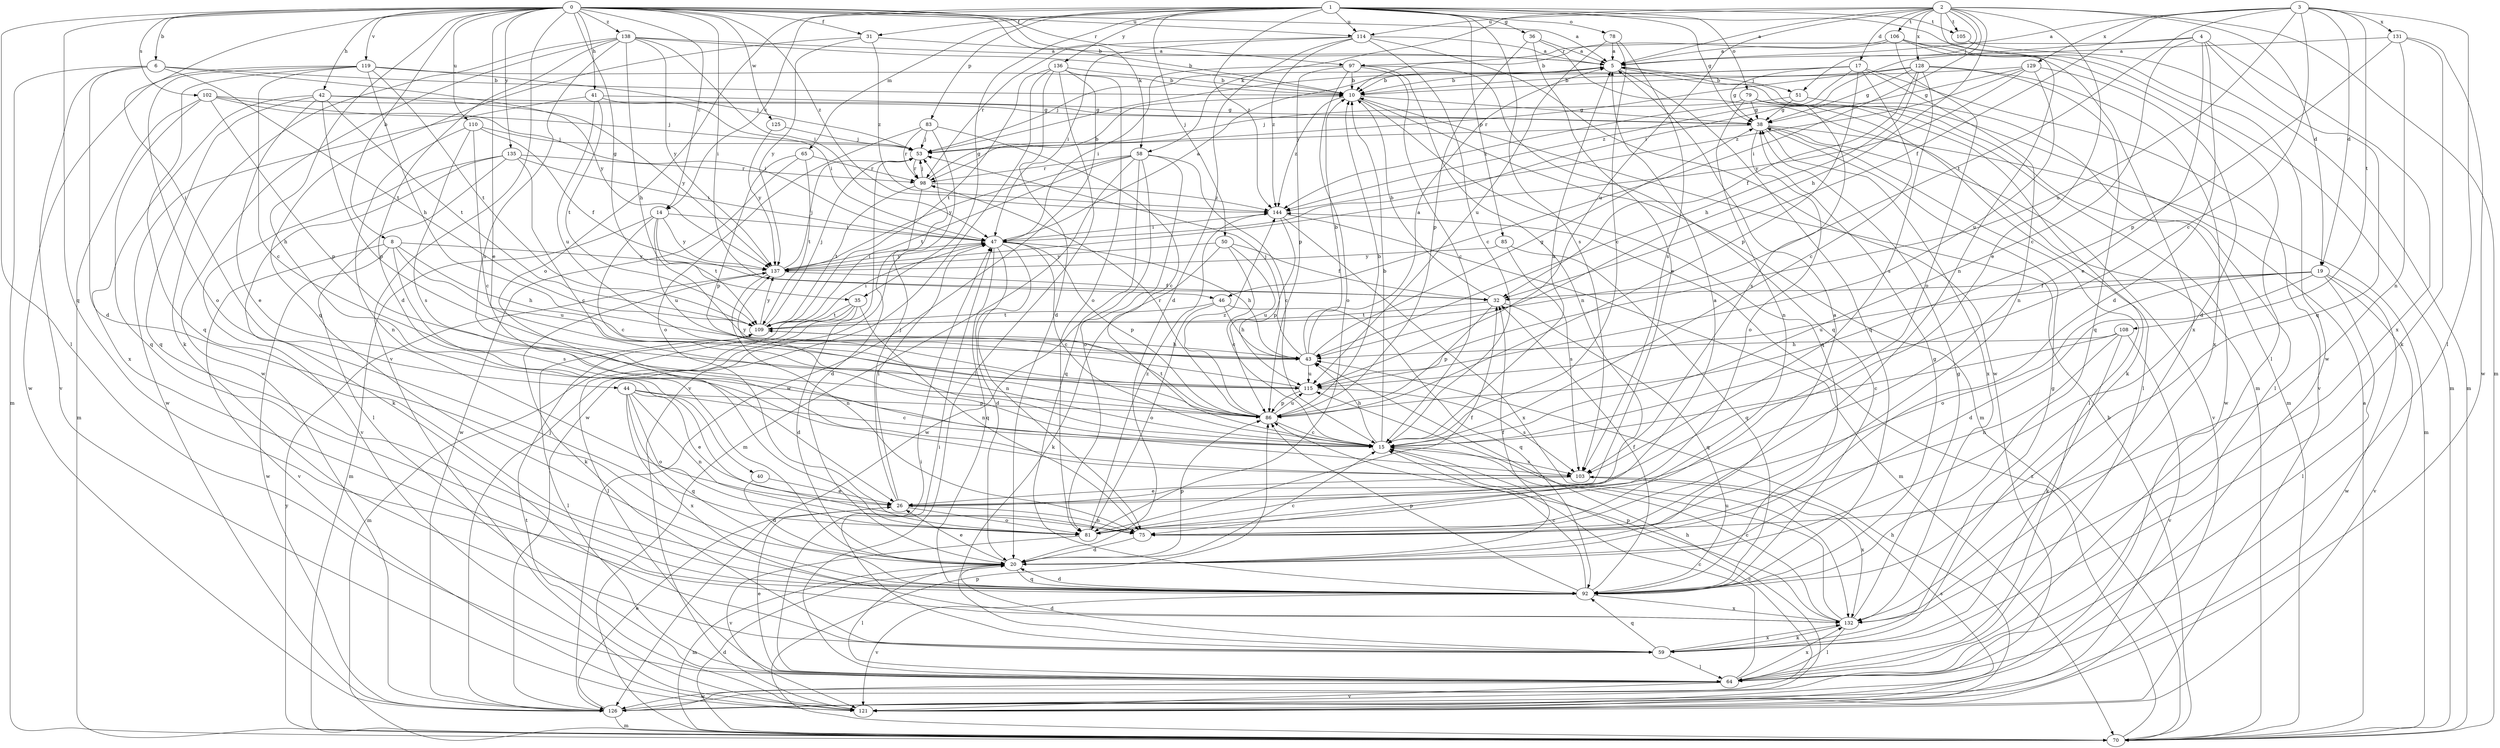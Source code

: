 strict digraph  {
0;
1;
2;
3;
4;
5;
6;
8;
10;
14;
15;
17;
19;
20;
26;
31;
32;
35;
36;
38;
40;
41;
42;
43;
44;
46;
47;
50;
51;
53;
58;
59;
64;
65;
70;
75;
78;
79;
81;
83;
85;
86;
92;
97;
98;
102;
103;
105;
106;
108;
109;
110;
114;
115;
119;
121;
125;
126;
128;
129;
131;
132;
135;
136;
137;
138;
144;
0 -> 5  [label=a];
0 -> 6  [label=b];
0 -> 8  [label=b];
0 -> 10  [label=b];
0 -> 14  [label=c];
0 -> 26  [label=e];
0 -> 31  [label=f];
0 -> 35  [label=g];
0 -> 40  [label=h];
0 -> 41  [label=h];
0 -> 42  [label=h];
0 -> 44  [label=i];
0 -> 46  [label=i];
0 -> 58  [label=k];
0 -> 64  [label=l];
0 -> 92  [label=q];
0 -> 97  [label=r];
0 -> 102  [label=s];
0 -> 110  [label=u];
0 -> 114  [label=u];
0 -> 119  [label=v];
0 -> 121  [label=v];
0 -> 125  [label=w];
0 -> 135  [label=y];
0 -> 138  [label=z];
0 -> 144  [label=z];
1 -> 14  [label=c];
1 -> 31  [label=f];
1 -> 35  [label=g];
1 -> 36  [label=g];
1 -> 38  [label=g];
1 -> 50  [label=j];
1 -> 65  [label=m];
1 -> 78  [label=o];
1 -> 79  [label=o];
1 -> 81  [label=o];
1 -> 83  [label=p];
1 -> 85  [label=p];
1 -> 103  [label=s];
1 -> 105  [label=t];
1 -> 114  [label=u];
1 -> 126  [label=w];
1 -> 136  [label=y];
1 -> 144  [label=z];
2 -> 5  [label=a];
2 -> 17  [label=d];
2 -> 19  [label=d];
2 -> 26  [label=e];
2 -> 43  [label=h];
2 -> 46  [label=i];
2 -> 51  [label=j];
2 -> 58  [label=k];
2 -> 70  [label=m];
2 -> 75  [label=n];
2 -> 105  [label=t];
2 -> 106  [label=t];
2 -> 114  [label=u];
2 -> 115  [label=u];
2 -> 128  [label=x];
3 -> 5  [label=a];
3 -> 15  [label=c];
3 -> 19  [label=d];
3 -> 32  [label=f];
3 -> 64  [label=l];
3 -> 108  [label=t];
3 -> 109  [label=t];
3 -> 115  [label=u];
3 -> 129  [label=x];
3 -> 131  [label=x];
4 -> 15  [label=c];
4 -> 20  [label=d];
4 -> 26  [label=e];
4 -> 47  [label=i];
4 -> 92  [label=q];
4 -> 97  [label=r];
4 -> 132  [label=x];
5 -> 10  [label=b];
5 -> 51  [label=j];
5 -> 53  [label=j];
5 -> 70  [label=m];
5 -> 92  [label=q];
6 -> 10  [label=b];
6 -> 20  [label=d];
6 -> 70  [label=m];
6 -> 109  [label=t];
6 -> 121  [label=v];
6 -> 137  [label=y];
8 -> 43  [label=h];
8 -> 103  [label=s];
8 -> 115  [label=u];
8 -> 121  [label=v];
8 -> 126  [label=w];
8 -> 137  [label=y];
10 -> 38  [label=g];
10 -> 70  [label=m];
10 -> 92  [label=q];
10 -> 144  [label=z];
14 -> 15  [label=c];
14 -> 47  [label=i];
14 -> 70  [label=m];
14 -> 109  [label=t];
14 -> 115  [label=u];
14 -> 137  [label=y];
15 -> 5  [label=a];
15 -> 10  [label=b];
15 -> 43  [label=h];
15 -> 103  [label=s];
17 -> 10  [label=b];
17 -> 15  [label=c];
17 -> 38  [label=g];
17 -> 53  [label=j];
17 -> 75  [label=n];
17 -> 86  [label=p];
17 -> 121  [label=v];
17 -> 144  [label=z];
19 -> 20  [label=d];
19 -> 32  [label=f];
19 -> 64  [label=l];
19 -> 81  [label=o];
19 -> 115  [label=u];
19 -> 121  [label=v];
19 -> 126  [label=w];
20 -> 5  [label=a];
20 -> 15  [label=c];
20 -> 26  [label=e];
20 -> 32  [label=f];
20 -> 64  [label=l];
20 -> 70  [label=m];
20 -> 86  [label=p];
20 -> 92  [label=q];
26 -> 47  [label=i];
26 -> 53  [label=j];
26 -> 75  [label=n];
26 -> 81  [label=o];
31 -> 5  [label=a];
31 -> 92  [label=q];
31 -> 137  [label=y];
31 -> 144  [label=z];
32 -> 10  [label=b];
32 -> 86  [label=p];
32 -> 92  [label=q];
32 -> 109  [label=t];
35 -> 20  [label=d];
35 -> 64  [label=l];
35 -> 70  [label=m];
35 -> 75  [label=n];
35 -> 109  [label=t];
36 -> 5  [label=a];
36 -> 26  [label=e];
36 -> 70  [label=m];
36 -> 86  [label=p];
38 -> 53  [label=j];
38 -> 64  [label=l];
38 -> 70  [label=m];
38 -> 81  [label=o];
38 -> 121  [label=v];
38 -> 132  [label=x];
40 -> 20  [label=d];
40 -> 26  [label=e];
41 -> 38  [label=g];
41 -> 47  [label=i];
41 -> 109  [label=t];
41 -> 115  [label=u];
41 -> 126  [label=w];
42 -> 26  [label=e];
42 -> 38  [label=g];
42 -> 86  [label=p];
42 -> 92  [label=q];
42 -> 109  [label=t];
42 -> 132  [label=x];
42 -> 137  [label=y];
43 -> 5  [label=a];
43 -> 10  [label=b];
43 -> 38  [label=g];
43 -> 53  [label=j];
43 -> 115  [label=u];
44 -> 15  [label=c];
44 -> 26  [label=e];
44 -> 75  [label=n];
44 -> 81  [label=o];
44 -> 86  [label=p];
44 -> 92  [label=q];
44 -> 132  [label=x];
46 -> 43  [label=h];
46 -> 81  [label=o];
46 -> 92  [label=q];
46 -> 109  [label=t];
47 -> 5  [label=a];
47 -> 15  [label=c];
47 -> 20  [label=d];
47 -> 43  [label=h];
47 -> 75  [label=n];
47 -> 86  [label=p];
47 -> 92  [label=q];
47 -> 137  [label=y];
50 -> 15  [label=c];
50 -> 32  [label=f];
50 -> 59  [label=k];
50 -> 115  [label=u];
50 -> 137  [label=y];
51 -> 38  [label=g];
51 -> 64  [label=l];
51 -> 144  [label=z];
53 -> 98  [label=r];
58 -> 15  [label=c];
58 -> 70  [label=m];
58 -> 81  [label=o];
58 -> 92  [label=q];
58 -> 98  [label=r];
58 -> 109  [label=t];
58 -> 126  [label=w];
58 -> 137  [label=y];
59 -> 20  [label=d];
59 -> 38  [label=g];
59 -> 47  [label=i];
59 -> 64  [label=l];
59 -> 92  [label=q];
59 -> 132  [label=x];
64 -> 15  [label=c];
64 -> 26  [label=e];
64 -> 47  [label=i];
64 -> 121  [label=v];
64 -> 126  [label=w];
64 -> 132  [label=x];
65 -> 86  [label=p];
65 -> 98  [label=r];
65 -> 109  [label=t];
65 -> 126  [label=w];
70 -> 5  [label=a];
70 -> 10  [label=b];
70 -> 20  [label=d];
70 -> 86  [label=p];
70 -> 137  [label=y];
70 -> 144  [label=z];
75 -> 20  [label=d];
78 -> 5  [label=a];
78 -> 15  [label=c];
78 -> 103  [label=s];
78 -> 115  [label=u];
79 -> 38  [label=g];
79 -> 53  [label=j];
79 -> 59  [label=k];
79 -> 64  [label=l];
79 -> 75  [label=n];
79 -> 103  [label=s];
79 -> 126  [label=w];
81 -> 5  [label=a];
81 -> 32  [label=f];
81 -> 121  [label=v];
81 -> 144  [label=z];
83 -> 15  [label=c];
83 -> 53  [label=j];
83 -> 81  [label=o];
83 -> 98  [label=r];
83 -> 126  [label=w];
85 -> 92  [label=q];
85 -> 103  [label=s];
85 -> 137  [label=y];
86 -> 10  [label=b];
86 -> 15  [label=c];
86 -> 98  [label=r];
86 -> 109  [label=t];
86 -> 115  [label=u];
86 -> 144  [label=z];
92 -> 15  [label=c];
92 -> 20  [label=d];
92 -> 32  [label=f];
92 -> 38  [label=g];
92 -> 86  [label=p];
92 -> 121  [label=v];
92 -> 132  [label=x];
97 -> 10  [label=b];
97 -> 15  [label=c];
97 -> 47  [label=i];
97 -> 75  [label=n];
97 -> 81  [label=o];
97 -> 86  [label=p];
97 -> 92  [label=q];
98 -> 10  [label=b];
98 -> 20  [label=d];
98 -> 53  [label=j];
98 -> 109  [label=t];
98 -> 144  [label=z];
102 -> 38  [label=g];
102 -> 47  [label=i];
102 -> 53  [label=j];
102 -> 70  [label=m];
102 -> 86  [label=p];
102 -> 92  [label=q];
103 -> 26  [label=e];
103 -> 132  [label=x];
105 -> 70  [label=m];
106 -> 5  [label=a];
106 -> 10  [label=b];
106 -> 64  [label=l];
106 -> 70  [label=m];
106 -> 81  [label=o];
106 -> 132  [label=x];
108 -> 15  [label=c];
108 -> 43  [label=h];
108 -> 59  [label=k];
108 -> 75  [label=n];
108 -> 121  [label=v];
109 -> 43  [label=h];
109 -> 47  [label=i];
109 -> 53  [label=j];
109 -> 64  [label=l];
109 -> 137  [label=y];
110 -> 15  [label=c];
110 -> 32  [label=f];
110 -> 53  [label=j];
110 -> 75  [label=n];
110 -> 103  [label=s];
114 -> 5  [label=a];
114 -> 15  [label=c];
114 -> 20  [label=d];
114 -> 47  [label=i];
114 -> 98  [label=r];
114 -> 126  [label=w];
114 -> 144  [label=z];
115 -> 86  [label=p];
115 -> 103  [label=s];
115 -> 137  [label=y];
119 -> 10  [label=b];
119 -> 15  [label=c];
119 -> 43  [label=h];
119 -> 53  [label=j];
119 -> 81  [label=o];
119 -> 92  [label=q];
119 -> 109  [label=t];
119 -> 126  [label=w];
121 -> 43  [label=h];
121 -> 103  [label=s];
121 -> 109  [label=t];
125 -> 53  [label=j];
125 -> 137  [label=y];
126 -> 15  [label=c];
126 -> 26  [label=e];
126 -> 43  [label=h];
126 -> 53  [label=j];
126 -> 70  [label=m];
128 -> 10  [label=b];
128 -> 32  [label=f];
128 -> 38  [label=g];
128 -> 43  [label=h];
128 -> 92  [label=q];
128 -> 98  [label=r];
128 -> 103  [label=s];
128 -> 132  [label=x];
129 -> 10  [label=b];
129 -> 20  [label=d];
129 -> 38  [label=g];
129 -> 115  [label=u];
129 -> 137  [label=y];
129 -> 144  [label=z];
131 -> 5  [label=a];
131 -> 59  [label=k];
131 -> 75  [label=n];
131 -> 86  [label=p];
131 -> 126  [label=w];
132 -> 15  [label=c];
132 -> 38  [label=g];
132 -> 59  [label=k];
132 -> 64  [label=l];
132 -> 86  [label=p];
132 -> 115  [label=u];
135 -> 15  [label=c];
135 -> 47  [label=i];
135 -> 59  [label=k];
135 -> 64  [label=l];
135 -> 98  [label=r];
135 -> 121  [label=v];
136 -> 10  [label=b];
136 -> 20  [label=d];
136 -> 64  [label=l];
136 -> 81  [label=o];
136 -> 109  [label=t];
136 -> 121  [label=v];
136 -> 126  [label=w];
137 -> 32  [label=f];
137 -> 47  [label=i];
137 -> 53  [label=j];
137 -> 59  [label=k];
137 -> 75  [label=n];
138 -> 5  [label=a];
138 -> 10  [label=b];
138 -> 20  [label=d];
138 -> 43  [label=h];
138 -> 47  [label=i];
138 -> 59  [label=k];
138 -> 103  [label=s];
138 -> 126  [label=w];
138 -> 137  [label=y];
144 -> 47  [label=i];
144 -> 70  [label=m];
144 -> 86  [label=p];
144 -> 132  [label=x];
}

